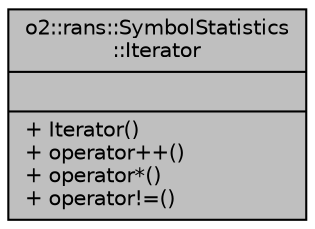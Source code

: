 digraph "o2::rans::SymbolStatistics::Iterator"
{
 // INTERACTIVE_SVG=YES
  bgcolor="transparent";
  edge [fontname="Helvetica",fontsize="10",labelfontname="Helvetica",labelfontsize="10"];
  node [fontname="Helvetica",fontsize="10",shape=record];
  Node1 [label="{o2::rans::SymbolStatistics\l::Iterator\n||+ Iterator()\l+ operator++()\l+ operator*()\l+ operator!=()\l}",height=0.2,width=0.4,color="black", fillcolor="grey75", style="filled", fontcolor="black"];
}
